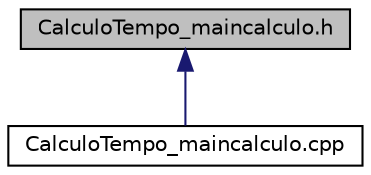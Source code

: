 digraph "CalculoTempo_maincalculo.h"
{
  edge [fontname="Helvetica",fontsize="10",labelfontname="Helvetica",labelfontsize="10"];
  node [fontname="Helvetica",fontsize="10",shape=record];
  Node1 [label="CalculoTempo_maincalculo.h",height=0.2,width=0.4,color="black", fillcolor="grey75", style="filled", fontcolor="black"];
  Node1 -> Node2 [dir="back",color="midnightblue",fontsize="10",style="solid",fontname="Helvetica"];
  Node2 [label="CalculoTempo_maincalculo.cpp",height=0.2,width=0.4,color="black", fillcolor="white", style="filled",URL="$CalculoTempo__maincalculo_8cpp.html"];
}
